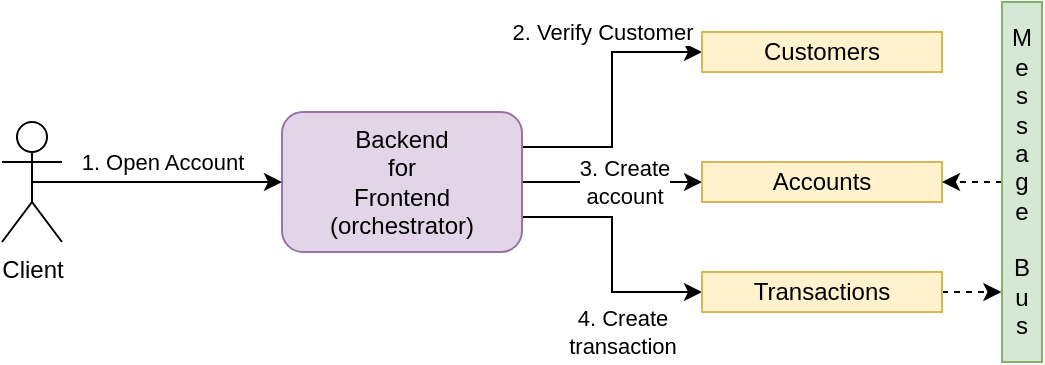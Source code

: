 <mxfile version="14.1.1" type="device"><diagram id="k6eIqYnJgM7RFvclFyKA" name="Page-1"><mxGraphModel dx="813" dy="435" grid="1" gridSize="10" guides="1" tooltips="1" connect="1" arrows="1" fold="1" page="1" pageScale="1" pageWidth="827" pageHeight="1169" math="0" shadow="0"><root><mxCell id="0"/><mxCell id="1" parent="0"/><mxCell id="y5MiFsdzb4WcyqYpXTPF-10" style="edgeStyle=orthogonalEdgeStyle;rounded=0;orthogonalLoop=1;jettySize=auto;html=1;exitX=0.5;exitY=0.5;exitDx=0;exitDy=0;exitPerimeter=0;" edge="1" parent="1" source="y5MiFsdzb4WcyqYpXTPF-1" target="y5MiFsdzb4WcyqYpXTPF-2"><mxGeometry relative="1" as="geometry"/></mxCell><mxCell id="y5MiFsdzb4WcyqYpXTPF-11" value="1. Open Account" style="edgeLabel;html=1;align=center;verticalAlign=middle;resizable=0;points=[];" vertex="1" connectable="0" parent="y5MiFsdzb4WcyqYpXTPF-10"><mxGeometry x="-0.263" y="2" relative="1" as="geometry"><mxPoint x="18.81" y="-8" as="offset"/></mxGeometry></mxCell><mxCell id="y5MiFsdzb4WcyqYpXTPF-1" value="Client" style="shape=umlActor;verticalLabelPosition=bottom;verticalAlign=top;html=1;outlineConnect=0;" vertex="1" parent="1"><mxGeometry x="70" y="275" width="30" height="60" as="geometry"/></mxCell><mxCell id="y5MiFsdzb4WcyqYpXTPF-7" style="edgeStyle=orthogonalEdgeStyle;rounded=0;orthogonalLoop=1;jettySize=auto;html=1;exitX=1;exitY=0.25;exitDx=0;exitDy=0;entryX=0;entryY=0.5;entryDx=0;entryDy=0;" edge="1" parent="1" source="y5MiFsdzb4WcyqYpXTPF-2" target="y5MiFsdzb4WcyqYpXTPF-3"><mxGeometry relative="1" as="geometry"/></mxCell><mxCell id="y5MiFsdzb4WcyqYpXTPF-15" value="2. Verify Customer" style="edgeLabel;html=1;align=center;verticalAlign=middle;resizable=0;points=[];" vertex="1" connectable="0" parent="y5MiFsdzb4WcyqYpXTPF-7"><mxGeometry x="0.112" relative="1" as="geometry"><mxPoint x="-5" y="-25.86" as="offset"/></mxGeometry></mxCell><mxCell id="y5MiFsdzb4WcyqYpXTPF-8" style="edgeStyle=orthogonalEdgeStyle;rounded=0;orthogonalLoop=1;jettySize=auto;html=1;exitX=1;exitY=0.5;exitDx=0;exitDy=0;entryX=0;entryY=0.5;entryDx=0;entryDy=0;" edge="1" parent="1" source="y5MiFsdzb4WcyqYpXTPF-2" target="y5MiFsdzb4WcyqYpXTPF-4"><mxGeometry relative="1" as="geometry"/></mxCell><mxCell id="y5MiFsdzb4WcyqYpXTPF-16" value="3. Create&lt;br&gt;account" style="edgeLabel;html=1;align=center;verticalAlign=middle;resizable=0;points=[];" vertex="1" connectable="0" parent="y5MiFsdzb4WcyqYpXTPF-8"><mxGeometry x="-0.182" y="1" relative="1" as="geometry"><mxPoint x="13.33" y="1" as="offset"/></mxGeometry></mxCell><mxCell id="y5MiFsdzb4WcyqYpXTPF-9" style="edgeStyle=orthogonalEdgeStyle;rounded=0;orthogonalLoop=1;jettySize=auto;html=1;exitX=1;exitY=0.75;exitDx=0;exitDy=0;entryX=0;entryY=0.5;entryDx=0;entryDy=0;" edge="1" parent="1" source="y5MiFsdzb4WcyqYpXTPF-2" target="y5MiFsdzb4WcyqYpXTPF-5"><mxGeometry relative="1" as="geometry"/></mxCell><mxCell id="y5MiFsdzb4WcyqYpXTPF-17" value="4. Create&lt;br&gt;transaction" style="edgeLabel;html=1;align=center;verticalAlign=middle;resizable=0;points=[];" vertex="1" connectable="0" parent="y5MiFsdzb4WcyqYpXTPF-9"><mxGeometry x="0.127" y="1" relative="1" as="geometry"><mxPoint x="4" y="30.57" as="offset"/></mxGeometry></mxCell><mxCell id="y5MiFsdzb4WcyqYpXTPF-2" value="Backend&lt;br&gt;for&lt;br&gt;Frontend&lt;br&gt;(orchestrator)" style="rounded=1;whiteSpace=wrap;html=1;fillColor=#e1d5e7;strokeColor=#9673a6;" vertex="1" parent="1"><mxGeometry x="210" y="270" width="120" height="70" as="geometry"/></mxCell><mxCell id="y5MiFsdzb4WcyqYpXTPF-3" value="Customers" style="rounded=0;whiteSpace=wrap;html=1;fillColor=#fff2cc;strokeColor=#d6b656;" vertex="1" parent="1"><mxGeometry x="420" y="230" width="120" height="20" as="geometry"/></mxCell><mxCell id="y5MiFsdzb4WcyqYpXTPF-4" value="Accounts" style="rounded=0;whiteSpace=wrap;html=1;fillColor=#fff2cc;strokeColor=#d6b656;" vertex="1" parent="1"><mxGeometry x="420" y="295" width="120" height="20" as="geometry"/></mxCell><mxCell id="y5MiFsdzb4WcyqYpXTPF-13" style="edgeStyle=orthogonalEdgeStyle;rounded=0;orthogonalLoop=1;jettySize=auto;html=1;exitX=1;exitY=0.5;exitDx=0;exitDy=0;entryX=-0.017;entryY=0.807;entryDx=0;entryDy=0;entryPerimeter=0;dashed=1;" edge="1" parent="1" source="y5MiFsdzb4WcyqYpXTPF-5" target="y5MiFsdzb4WcyqYpXTPF-12"><mxGeometry relative="1" as="geometry"/></mxCell><mxCell id="y5MiFsdzb4WcyqYpXTPF-5" value="Transactions" style="rounded=0;whiteSpace=wrap;html=1;fillColor=#fff2cc;strokeColor=#d6b656;" vertex="1" parent="1"><mxGeometry x="420" y="350" width="120" height="20" as="geometry"/></mxCell><mxCell id="y5MiFsdzb4WcyqYpXTPF-14" style="edgeStyle=orthogonalEdgeStyle;rounded=0;orthogonalLoop=1;jettySize=auto;html=1;exitX=0;exitY=0.5;exitDx=0;exitDy=0;entryX=1;entryY=0.5;entryDx=0;entryDy=0;dashed=1;" edge="1" parent="1" source="y5MiFsdzb4WcyqYpXTPF-12" target="y5MiFsdzb4WcyqYpXTPF-4"><mxGeometry relative="1" as="geometry"/></mxCell><mxCell id="y5MiFsdzb4WcyqYpXTPF-12" value="M&lt;br&gt;e&lt;br&gt;s&lt;br&gt;s&lt;br&gt;a&lt;br&gt;g&lt;br&gt;e&lt;br&gt;&lt;br&gt;B&lt;br&gt;u&lt;br&gt;s" style="rounded=0;whiteSpace=wrap;html=1;fillColor=#d5e8d4;strokeColor=#82b366;" vertex="1" parent="1"><mxGeometry x="570" y="215" width="20" height="180" as="geometry"/></mxCell></root></mxGraphModel></diagram></mxfile>